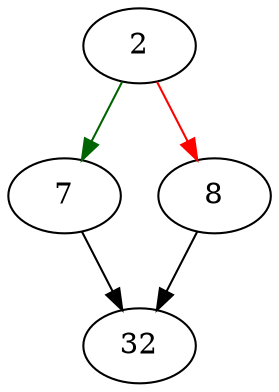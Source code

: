 strict digraph "sqlite3DeleteTrigger" {
	// Node definitions.
	2 [entry=true];
	7;
	8;
	32;

	// Edge definitions.
	2 -> 7 [
		color=darkgreen
		cond=true
	];
	2 -> 8 [
		color=red
		cond=false
	];
	7 -> 32;
	8 -> 32;
}